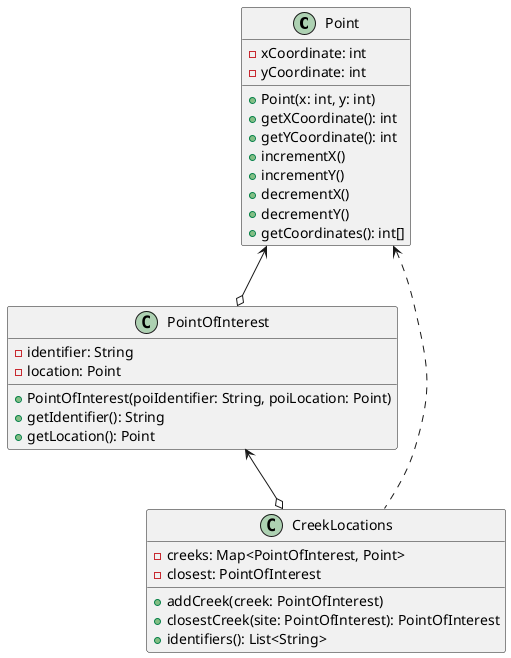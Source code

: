 @startuml

class Point {
 -xCoordinate: int
 -yCoordinate: int
 +Point(x: int, y: int)
 +getXCoordinate(): int
 +getYCoordinate(): int
 +incrementX()
 +incrementY()
 +decrementX()
 +decrementY()
 +getCoordinates(): int[]
}

class PointOfInterest {
 -identifier: String
 -location: Point
 +PointOfInterest(poiIdentifier: String, poiLocation: Point)
 +getIdentifier(): String
 +getLocation(): Point
}
Point <--o PointOfInterest


class CreekLocations {
 -creeks: Map<PointOfInterest, Point>
 -closest: PointOfInterest
 +addCreek(creek: PointOfInterest)
 +closestCreek(site: PointOfInterest): PointOfInterest
 +identifiers(): List<String>
}
Point <.. CreekLocations
PointOfInterest <--o CreekLocations

@enduml